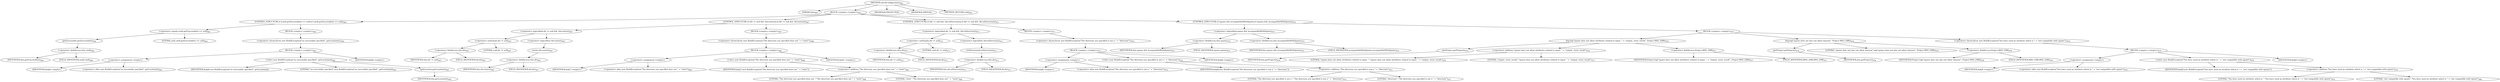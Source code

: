 digraph "checkConfiguration" {  
"688" [label = <(METHOD,checkConfiguration)<SUB>463</SUB>> ]
"34" [label = <(PARAM,this)<SUB>463</SUB>> ]
"689" [label = <(BLOCK,&lt;empty&gt;,&lt;empty&gt;)<SUB>463</SUB>> ]
"690" [label = <(CONTROL_STRUCTURE,if (cmdl.getExecutable() == null),if (cmdl.getExecutable() == null))<SUB>464</SUB>> ]
"691" [label = <(&lt;operator&gt;.equals,cmdl.getExecutable() == null)<SUB>464</SUB>> ]
"692" [label = <(getExecutable,getExecutable())<SUB>464</SUB>> ]
"693" [label = <(&lt;operator&gt;.fieldAccess,this.cmdl)<SUB>464</SUB>> ]
"694" [label = <(IDENTIFIER,this,getExecutable())<SUB>464</SUB>> ]
"695" [label = <(FIELD_IDENTIFIER,cmdl,cmdl)<SUB>464</SUB>> ]
"696" [label = <(LITERAL,null,cmdl.getExecutable() == null)<SUB>464</SUB>> ]
"697" [label = <(BLOCK,&lt;empty&gt;,&lt;empty&gt;)<SUB>464</SUB>> ]
"698" [label = <(&lt;operator&gt;.throw,throw new BuildException(&quot;no executable specified&quot;, getLocation());)<SUB>465</SUB>> ]
"699" [label = <(BLOCK,&lt;empty&gt;,&lt;empty&gt;)<SUB>465</SUB>> ]
"700" [label = <(&lt;operator&gt;.assignment,&lt;empty&gt;)> ]
"701" [label = <(IDENTIFIER,$obj6,&lt;empty&gt;)> ]
"702" [label = <(&lt;operator&gt;.alloc,new BuildException(&quot;no executable specified&quot;, getLocation()))<SUB>465</SUB>> ]
"703" [label = <(&lt;init&gt;,new BuildException(&quot;no executable specified&quot;, getLocation()))<SUB>465</SUB>> ]
"704" [label = <(IDENTIFIER,$obj6,new BuildException(&quot;no executable specified&quot;, getLocation()))> ]
"705" [label = <(LITERAL,&quot;no executable specified&quot;,new BuildException(&quot;no executable specified&quot;, getLocation()))<SUB>465</SUB>> ]
"706" [label = <(getLocation,getLocation())<SUB>465</SUB>> ]
"33" [label = <(IDENTIFIER,this,getLocation())<SUB>465</SUB>> ]
"707" [label = <(IDENTIFIER,$obj6,&lt;empty&gt;)> ]
"708" [label = <(CONTROL_STRUCTURE,if (dir != null &amp;&amp; !dir.exists()),if (dir != null &amp;&amp; !dir.exists()))<SUB>467</SUB>> ]
"709" [label = <(&lt;operator&gt;.logicalAnd,dir != null &amp;&amp; !dir.exists())<SUB>467</SUB>> ]
"710" [label = <(&lt;operator&gt;.notEquals,dir != null)<SUB>467</SUB>> ]
"711" [label = <(&lt;operator&gt;.fieldAccess,this.dir)<SUB>467</SUB>> ]
"712" [label = <(IDENTIFIER,this,dir != null)<SUB>467</SUB>> ]
"713" [label = <(FIELD_IDENTIFIER,dir,dir)<SUB>467</SUB>> ]
"714" [label = <(LITERAL,null,dir != null)<SUB>467</SUB>> ]
"715" [label = <(&lt;operator&gt;.logicalNot,!dir.exists())<SUB>467</SUB>> ]
"716" [label = <(exists,dir.exists())<SUB>467</SUB>> ]
"717" [label = <(&lt;operator&gt;.fieldAccess,this.dir)<SUB>467</SUB>> ]
"718" [label = <(IDENTIFIER,this,dir.exists())<SUB>467</SUB>> ]
"719" [label = <(FIELD_IDENTIFIER,dir,dir)<SUB>467</SUB>> ]
"720" [label = <(BLOCK,&lt;empty&gt;,&lt;empty&gt;)<SUB>467</SUB>> ]
"721" [label = <(&lt;operator&gt;.throw,throw new BuildException(&quot;The directory you specified does not &quot; + &quot;exist&quot;);)<SUB>468</SUB>> ]
"722" [label = <(BLOCK,&lt;empty&gt;,&lt;empty&gt;)<SUB>468</SUB>> ]
"723" [label = <(&lt;operator&gt;.assignment,&lt;empty&gt;)> ]
"724" [label = <(IDENTIFIER,$obj7,&lt;empty&gt;)> ]
"725" [label = <(&lt;operator&gt;.alloc,new BuildException(&quot;The directory you specified does not &quot; + &quot;exist&quot;))<SUB>468</SUB>> ]
"726" [label = <(&lt;init&gt;,new BuildException(&quot;The directory you specified does not &quot; + &quot;exist&quot;))<SUB>468</SUB>> ]
"727" [label = <(IDENTIFIER,$obj7,new BuildException(&quot;The directory you specified does not &quot; + &quot;exist&quot;))> ]
"728" [label = <(&lt;operator&gt;.addition,&quot;The directory you specified does not &quot; + &quot;exist&quot;)<SUB>468</SUB>> ]
"729" [label = <(LITERAL,&quot;The directory you specified does not &quot;,&quot;The directory you specified does not &quot; + &quot;exist&quot;)<SUB>468</SUB>> ]
"730" [label = <(LITERAL,&quot;exist&quot;,&quot;The directory you specified does not &quot; + &quot;exist&quot;)<SUB>469</SUB>> ]
"731" [label = <(IDENTIFIER,$obj7,&lt;empty&gt;)> ]
"732" [label = <(CONTROL_STRUCTURE,if (dir != null &amp;&amp; !dir.isDirectory()),if (dir != null &amp;&amp; !dir.isDirectory()))<SUB>471</SUB>> ]
"733" [label = <(&lt;operator&gt;.logicalAnd,dir != null &amp;&amp; !dir.isDirectory())<SUB>471</SUB>> ]
"734" [label = <(&lt;operator&gt;.notEquals,dir != null)<SUB>471</SUB>> ]
"735" [label = <(&lt;operator&gt;.fieldAccess,this.dir)<SUB>471</SUB>> ]
"736" [label = <(IDENTIFIER,this,dir != null)<SUB>471</SUB>> ]
"737" [label = <(FIELD_IDENTIFIER,dir,dir)<SUB>471</SUB>> ]
"738" [label = <(LITERAL,null,dir != null)<SUB>471</SUB>> ]
"739" [label = <(&lt;operator&gt;.logicalNot,!dir.isDirectory())<SUB>471</SUB>> ]
"740" [label = <(isDirectory,dir.isDirectory())<SUB>471</SUB>> ]
"741" [label = <(&lt;operator&gt;.fieldAccess,this.dir)<SUB>471</SUB>> ]
"742" [label = <(IDENTIFIER,this,dir.isDirectory())<SUB>471</SUB>> ]
"743" [label = <(FIELD_IDENTIFIER,dir,dir)<SUB>471</SUB>> ]
"744" [label = <(BLOCK,&lt;empty&gt;,&lt;empty&gt;)<SUB>471</SUB>> ]
"745" [label = <(&lt;operator&gt;.throw,throw new BuildException(&quot;The directory you specified is not a &quot; + &quot;directory&quot;);)<SUB>472</SUB>> ]
"746" [label = <(BLOCK,&lt;empty&gt;,&lt;empty&gt;)<SUB>472</SUB>> ]
"747" [label = <(&lt;operator&gt;.assignment,&lt;empty&gt;)> ]
"748" [label = <(IDENTIFIER,$obj8,&lt;empty&gt;)> ]
"749" [label = <(&lt;operator&gt;.alloc,new BuildException(&quot;The directory you specified is not a &quot; + &quot;directory&quot;))<SUB>472</SUB>> ]
"750" [label = <(&lt;init&gt;,new BuildException(&quot;The directory you specified is not a &quot; + &quot;directory&quot;))<SUB>472</SUB>> ]
"751" [label = <(IDENTIFIER,$obj8,new BuildException(&quot;The directory you specified is not a &quot; + &quot;directory&quot;))> ]
"752" [label = <(&lt;operator&gt;.addition,&quot;The directory you specified is not a &quot; + &quot;directory&quot;)<SUB>472</SUB>> ]
"753" [label = <(LITERAL,&quot;The directory you specified is not a &quot;,&quot;The directory you specified is not a &quot; + &quot;directory&quot;)<SUB>472</SUB>> ]
"754" [label = <(LITERAL,&quot;directory&quot;,&quot;The directory you specified is not a &quot; + &quot;directory&quot;)<SUB>473</SUB>> ]
"755" [label = <(IDENTIFIER,$obj8,&lt;empty&gt;)> ]
"756" [label = <(CONTROL_STRUCTURE,if (spawn &amp;&amp; incompatibleWithSpawn),if (spawn &amp;&amp; incompatibleWithSpawn))<SUB>475</SUB>> ]
"757" [label = <(&lt;operator&gt;.logicalAnd,spawn &amp;&amp; incompatibleWithSpawn)<SUB>475</SUB>> ]
"758" [label = <(&lt;operator&gt;.fieldAccess,this.spawn)<SUB>475</SUB>> ]
"759" [label = <(IDENTIFIER,this,spawn &amp;&amp; incompatibleWithSpawn)<SUB>475</SUB>> ]
"760" [label = <(FIELD_IDENTIFIER,spawn,spawn)<SUB>475</SUB>> ]
"761" [label = <(&lt;operator&gt;.fieldAccess,this.incompatibleWithSpawn)<SUB>475</SUB>> ]
"762" [label = <(IDENTIFIER,this,spawn &amp;&amp; incompatibleWithSpawn)<SUB>475</SUB>> ]
"763" [label = <(FIELD_IDENTIFIER,incompatibleWithSpawn,incompatibleWithSpawn)<SUB>475</SUB>> ]
"764" [label = <(BLOCK,&lt;empty&gt;,&lt;empty&gt;)<SUB>475</SUB>> ]
"765" [label = <(log,log(&quot;spawn does not allow attributes related to input, &quot; + &quot;output, error, result&quot;, Project.MSG_ERR))<SUB>476</SUB>> ]
"766" [label = <(getProject,getProject())<SUB>476</SUB>> ]
"35" [label = <(IDENTIFIER,this,getProject())<SUB>476</SUB>> ]
"767" [label = <(&lt;operator&gt;.addition,&quot;spawn does not allow attributes related to input, &quot; + &quot;output, error, result&quot;)<SUB>476</SUB>> ]
"768" [label = <(LITERAL,&quot;spawn does not allow attributes related to input, &quot;,&quot;spawn does not allow attributes related to input, &quot; + &quot;output, error, result&quot;)<SUB>476</SUB>> ]
"769" [label = <(LITERAL,&quot;output, error, result&quot;,&quot;spawn does not allow attributes related to input, &quot; + &quot;output, error, result&quot;)<SUB>477</SUB>> ]
"770" [label = <(&lt;operator&gt;.fieldAccess,Project.MSG_ERR)<SUB>477</SUB>> ]
"771" [label = <(IDENTIFIER,Project,log(&quot;spawn does not allow attributes related to input, &quot; + &quot;output, error, result&quot;, Project.MSG_ERR))<SUB>477</SUB>> ]
"772" [label = <(FIELD_IDENTIFIER,MSG_ERR,MSG_ERR)<SUB>477</SUB>> ]
"773" [label = <(log,log(&quot;spawn does not also not allow timeout&quot;, Project.MSG_ERR))<SUB>478</SUB>> ]
"774" [label = <(getProject,getProject())<SUB>478</SUB>> ]
"36" [label = <(IDENTIFIER,this,getProject())<SUB>478</SUB>> ]
"775" [label = <(LITERAL,&quot;spawn does not also not allow timeout&quot;,log(&quot;spawn does not also not allow timeout&quot;, Project.MSG_ERR))<SUB>478</SUB>> ]
"776" [label = <(&lt;operator&gt;.fieldAccess,Project.MSG_ERR)<SUB>478</SUB>> ]
"777" [label = <(IDENTIFIER,Project,log(&quot;spawn does not also not allow timeout&quot;, Project.MSG_ERR))<SUB>478</SUB>> ]
"778" [label = <(FIELD_IDENTIFIER,MSG_ERR,MSG_ERR)<SUB>478</SUB>> ]
"779" [label = <(&lt;operator&gt;.throw,throw new BuildException(&quot;You have used an attribute which is &quot; + &quot;not compatible with spawn&quot;);)<SUB>479</SUB>> ]
"780" [label = <(BLOCK,&lt;empty&gt;,&lt;empty&gt;)<SUB>479</SUB>> ]
"781" [label = <(&lt;operator&gt;.assignment,&lt;empty&gt;)> ]
"782" [label = <(IDENTIFIER,$obj9,&lt;empty&gt;)> ]
"783" [label = <(&lt;operator&gt;.alloc,new BuildException(&quot;You have used an attribute which is &quot; + &quot;not compatible with spawn&quot;))<SUB>479</SUB>> ]
"784" [label = <(&lt;init&gt;,new BuildException(&quot;You have used an attribute which is &quot; + &quot;not compatible with spawn&quot;))<SUB>479</SUB>> ]
"785" [label = <(IDENTIFIER,$obj9,new BuildException(&quot;You have used an attribute which is &quot; + &quot;not compatible with spawn&quot;))> ]
"786" [label = <(&lt;operator&gt;.addition,&quot;You have used an attribute which is &quot; + &quot;not compatible with spawn&quot;)<SUB>479</SUB>> ]
"787" [label = <(LITERAL,&quot;You have used an attribute which is &quot;,&quot;You have used an attribute which is &quot; + &quot;not compatible with spawn&quot;)<SUB>479</SUB>> ]
"788" [label = <(LITERAL,&quot;not compatible with spawn&quot;,&quot;You have used an attribute which is &quot; + &quot;not compatible with spawn&quot;)<SUB>480</SUB>> ]
"789" [label = <(IDENTIFIER,$obj9,&lt;empty&gt;)> ]
"790" [label = <(MODIFIER,PROTECTED)> ]
"791" [label = <(MODIFIER,VIRTUAL)> ]
"792" [label = <(METHOD_RETURN,void)<SUB>463</SUB>> ]
  "688" -> "34" 
  "688" -> "689" 
  "688" -> "790" 
  "688" -> "791" 
  "688" -> "792" 
  "689" -> "690" 
  "689" -> "708" 
  "689" -> "732" 
  "689" -> "756" 
  "690" -> "691" 
  "690" -> "697" 
  "691" -> "692" 
  "691" -> "696" 
  "692" -> "693" 
  "693" -> "694" 
  "693" -> "695" 
  "697" -> "698" 
  "698" -> "699" 
  "699" -> "700" 
  "699" -> "703" 
  "699" -> "707" 
  "700" -> "701" 
  "700" -> "702" 
  "703" -> "704" 
  "703" -> "705" 
  "703" -> "706" 
  "706" -> "33" 
  "708" -> "709" 
  "708" -> "720" 
  "709" -> "710" 
  "709" -> "715" 
  "710" -> "711" 
  "710" -> "714" 
  "711" -> "712" 
  "711" -> "713" 
  "715" -> "716" 
  "716" -> "717" 
  "717" -> "718" 
  "717" -> "719" 
  "720" -> "721" 
  "721" -> "722" 
  "722" -> "723" 
  "722" -> "726" 
  "722" -> "731" 
  "723" -> "724" 
  "723" -> "725" 
  "726" -> "727" 
  "726" -> "728" 
  "728" -> "729" 
  "728" -> "730" 
  "732" -> "733" 
  "732" -> "744" 
  "733" -> "734" 
  "733" -> "739" 
  "734" -> "735" 
  "734" -> "738" 
  "735" -> "736" 
  "735" -> "737" 
  "739" -> "740" 
  "740" -> "741" 
  "741" -> "742" 
  "741" -> "743" 
  "744" -> "745" 
  "745" -> "746" 
  "746" -> "747" 
  "746" -> "750" 
  "746" -> "755" 
  "747" -> "748" 
  "747" -> "749" 
  "750" -> "751" 
  "750" -> "752" 
  "752" -> "753" 
  "752" -> "754" 
  "756" -> "757" 
  "756" -> "764" 
  "757" -> "758" 
  "757" -> "761" 
  "758" -> "759" 
  "758" -> "760" 
  "761" -> "762" 
  "761" -> "763" 
  "764" -> "765" 
  "764" -> "773" 
  "764" -> "779" 
  "765" -> "766" 
  "765" -> "767" 
  "765" -> "770" 
  "766" -> "35" 
  "767" -> "768" 
  "767" -> "769" 
  "770" -> "771" 
  "770" -> "772" 
  "773" -> "774" 
  "773" -> "775" 
  "773" -> "776" 
  "774" -> "36" 
  "776" -> "777" 
  "776" -> "778" 
  "779" -> "780" 
  "780" -> "781" 
  "780" -> "784" 
  "780" -> "789" 
  "781" -> "782" 
  "781" -> "783" 
  "784" -> "785" 
  "784" -> "786" 
  "786" -> "787" 
  "786" -> "788" 
}
